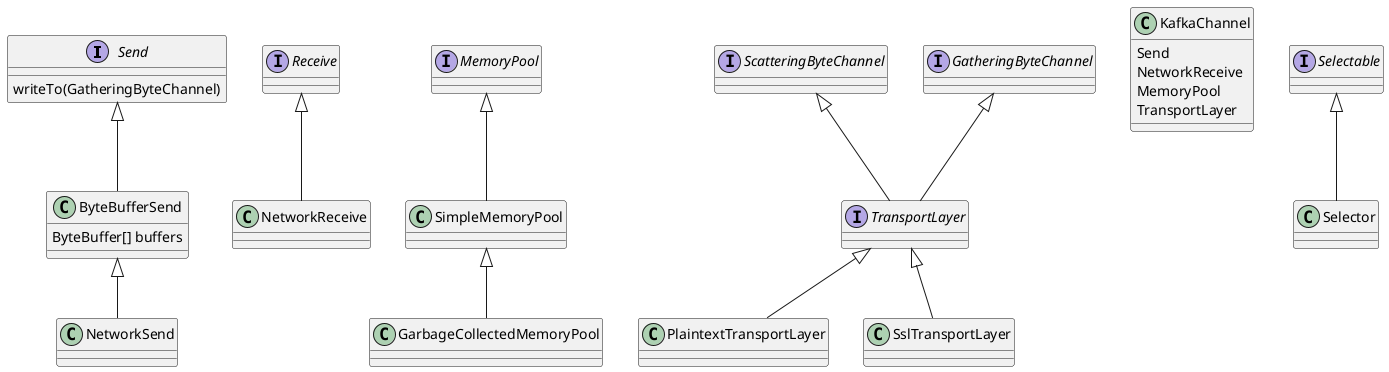 @startuml
'Data
interface Send{
    writeTo(GatheringByteChannel)
}
class ByteBufferSend{
    ByteBuffer[] buffers
}
class NetworkSend
Send <|-- ByteBufferSend
ByteBufferSend <|-- NetworkSend

interface Receive
class NetworkReceive
Receive <|-- NetworkReceive

'MemoryPool
interface MemoryPool
class SimpleMemoryPool
MemoryPool <|-- SimpleMemoryPool
class GarbageCollectedMemoryPool
SimpleMemoryPool <|-- GarbageCollectedMemoryPool

'Channel
interface ScatteringByteChannel
interface GatheringByteChannel
interface TransportLayer
ScatteringByteChannel <|-- TransportLayer
GatheringByteChannel <|-- TransportLayer
class PlaintextTransportLayer
TransportLayer <|-- PlaintextTransportLayer
class SslTransportLayer
TransportLayer  <|-- SslTransportLayer

class KafkaChannel{
    Send
    NetworkReceive
    MemoryPool
    TransportLayer
}

interface Selectable
class Selector
Selectable <|-- Selector

@enduml